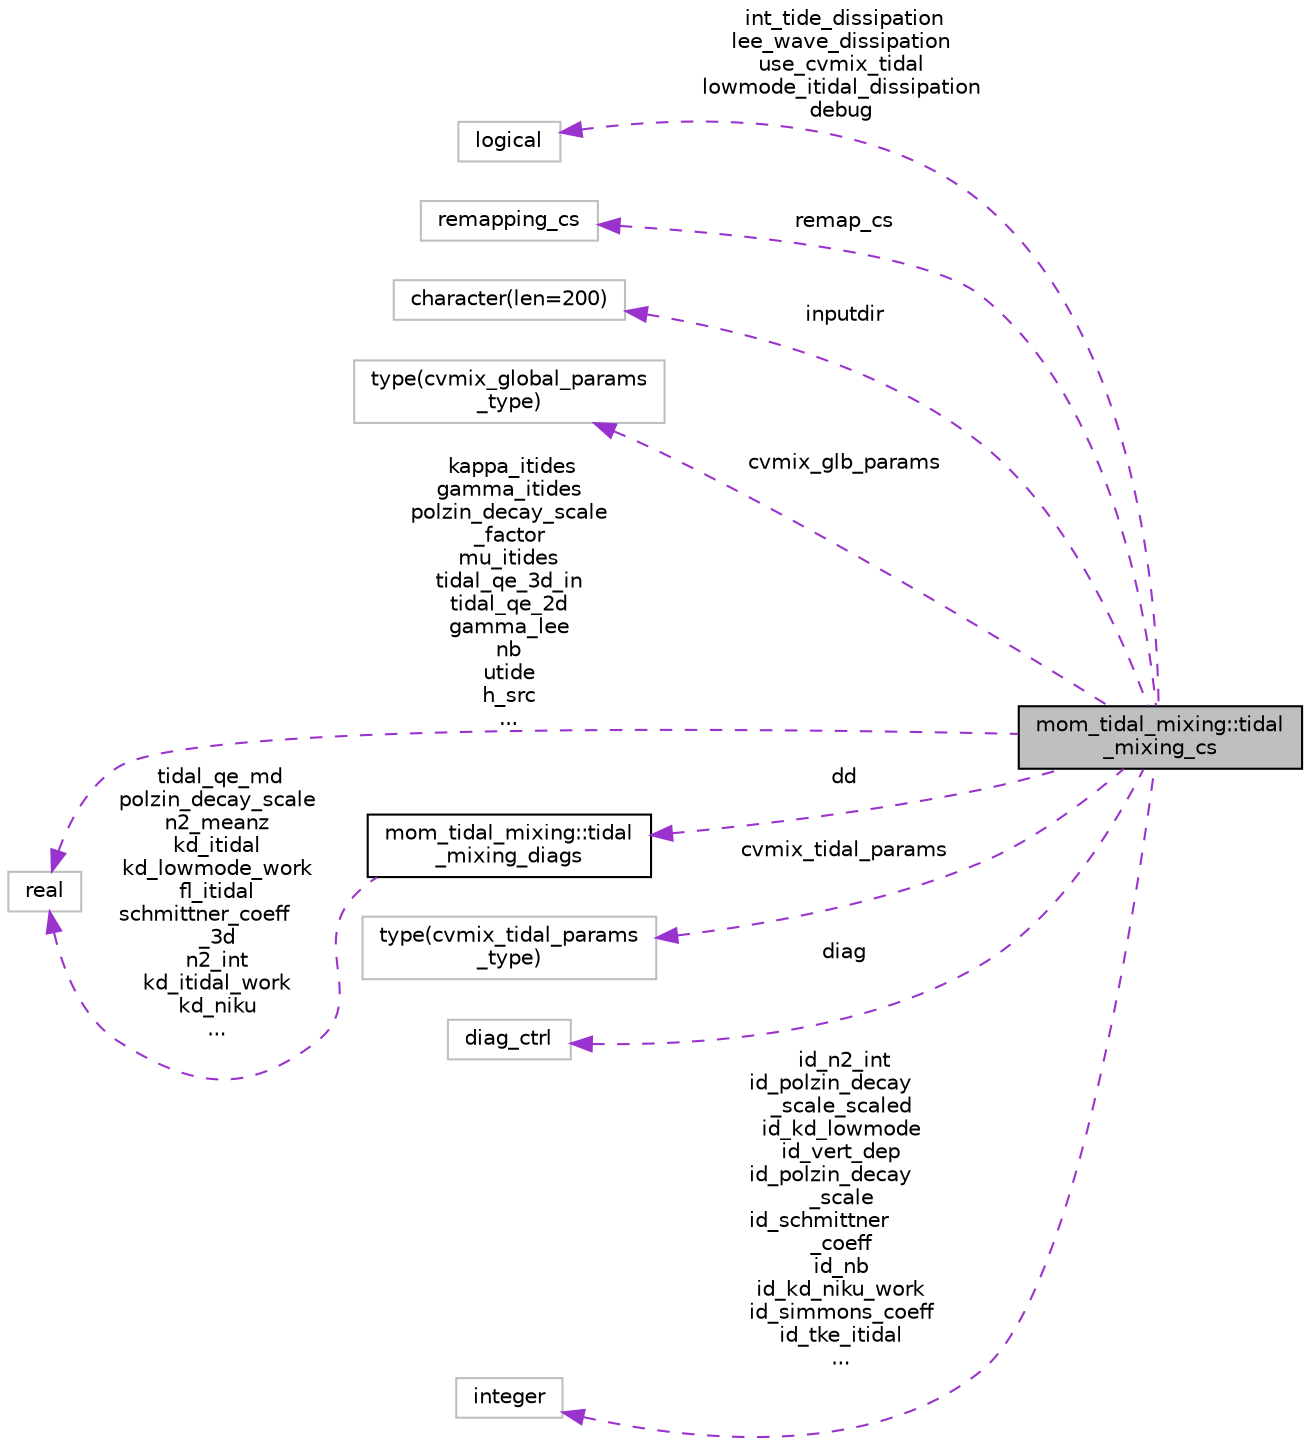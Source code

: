 digraph "mom_tidal_mixing::tidal_mixing_cs"
{
 // INTERACTIVE_SVG=YES
 // LATEX_PDF_SIZE
  edge [fontname="Helvetica",fontsize="10",labelfontname="Helvetica",labelfontsize="10"];
  node [fontname="Helvetica",fontsize="10",shape=record];
  rankdir="LR";
  Node1 [label="mom_tidal_mixing::tidal\l_mixing_cs",height=0.2,width=0.4,color="black", fillcolor="grey75", style="filled", fontcolor="black",tooltip="Control structure with parameters for the tidal mixing module."];
  Node2 -> Node1 [dir="back",color="darkorchid3",fontsize="10",style="dashed",label=" int_tide_dissipation\nlee_wave_dissipation\nuse_cvmix_tidal\nlowmode_itidal_dissipation\ndebug" ,fontname="Helvetica"];
  Node2 [label="logical",height=0.2,width=0.4,color="grey75", fillcolor="white", style="filled",tooltip=" "];
  Node3 -> Node1 [dir="back",color="darkorchid3",fontsize="10",style="dashed",label=" remap_cs" ,fontname="Helvetica"];
  Node3 [label="remapping_cs",height=0.2,width=0.4,color="grey75", fillcolor="white", style="filled",tooltip=" "];
  Node4 -> Node1 [dir="back",color="darkorchid3",fontsize="10",style="dashed",label=" inputdir" ,fontname="Helvetica"];
  Node4 [label="character(len=200)",height=0.2,width=0.4,color="grey75", fillcolor="white", style="filled",tooltip=" "];
  Node5 -> Node1 [dir="back",color="darkorchid3",fontsize="10",style="dashed",label=" cvmix_glb_params" ,fontname="Helvetica"];
  Node5 [label="type(cvmix_global_params\l_type)",height=0.2,width=0.4,color="grey75", fillcolor="white", style="filled",tooltip=" "];
  Node6 -> Node1 [dir="back",color="darkorchid3",fontsize="10",style="dashed",label=" dd" ,fontname="Helvetica"];
  Node6 [label="mom_tidal_mixing::tidal\l_mixing_diags",height=0.2,width=0.4,color="black", fillcolor="white", style="filled",URL="$structmom__tidal__mixing_1_1tidal__mixing__diags.html",tooltip="Containers for tidal mixing diagnostics."];
  Node7 -> Node6 [dir="back",color="darkorchid3",fontsize="10",style="dashed",label=" tidal_qe_md\npolzin_decay_scale\nn2_meanz\nkd_itidal\nkd_lowmode_work\nfl_itidal\nschmittner_coeff\l_3d\nn2_int\nkd_itidal_work\nkd_niku\n..." ,fontname="Helvetica"];
  Node7 [label="real",height=0.2,width=0.4,color="grey75", fillcolor="white", style="filled",tooltip=" "];
  Node8 -> Node1 [dir="back",color="darkorchid3",fontsize="10",style="dashed",label=" cvmix_tidal_params" ,fontname="Helvetica"];
  Node8 [label="type(cvmix_tidal_params\l_type)",height=0.2,width=0.4,color="grey75", fillcolor="white", style="filled",tooltip=" "];
  Node9 -> Node1 [dir="back",color="darkorchid3",fontsize="10",style="dashed",label=" diag" ,fontname="Helvetica"];
  Node9 [label="diag_ctrl",height=0.2,width=0.4,color="grey75", fillcolor="white", style="filled",tooltip=" "];
  Node7 -> Node1 [dir="back",color="darkorchid3",fontsize="10",style="dashed",label=" kappa_itides\ngamma_itides\npolzin_decay_scale\l_factor\nmu_itides\ntidal_qe_3d_in\ntidal_qe_2d\ngamma_lee\nnb\nutide\nh_src\n..." ,fontname="Helvetica"];
  Node10 -> Node1 [dir="back",color="darkorchid3",fontsize="10",style="dashed",label=" id_n2_int\nid_polzin_decay\l_scale_scaled\nid_kd_lowmode\nid_vert_dep\nid_polzin_decay\l_scale\nid_schmittner\l_coeff\nid_nb\nid_kd_niku_work\nid_simmons_coeff\nid_tke_itidal\n..." ,fontname="Helvetica"];
  Node10 [label="integer",height=0.2,width=0.4,color="grey75", fillcolor="white", style="filled",tooltip=" "];
}
